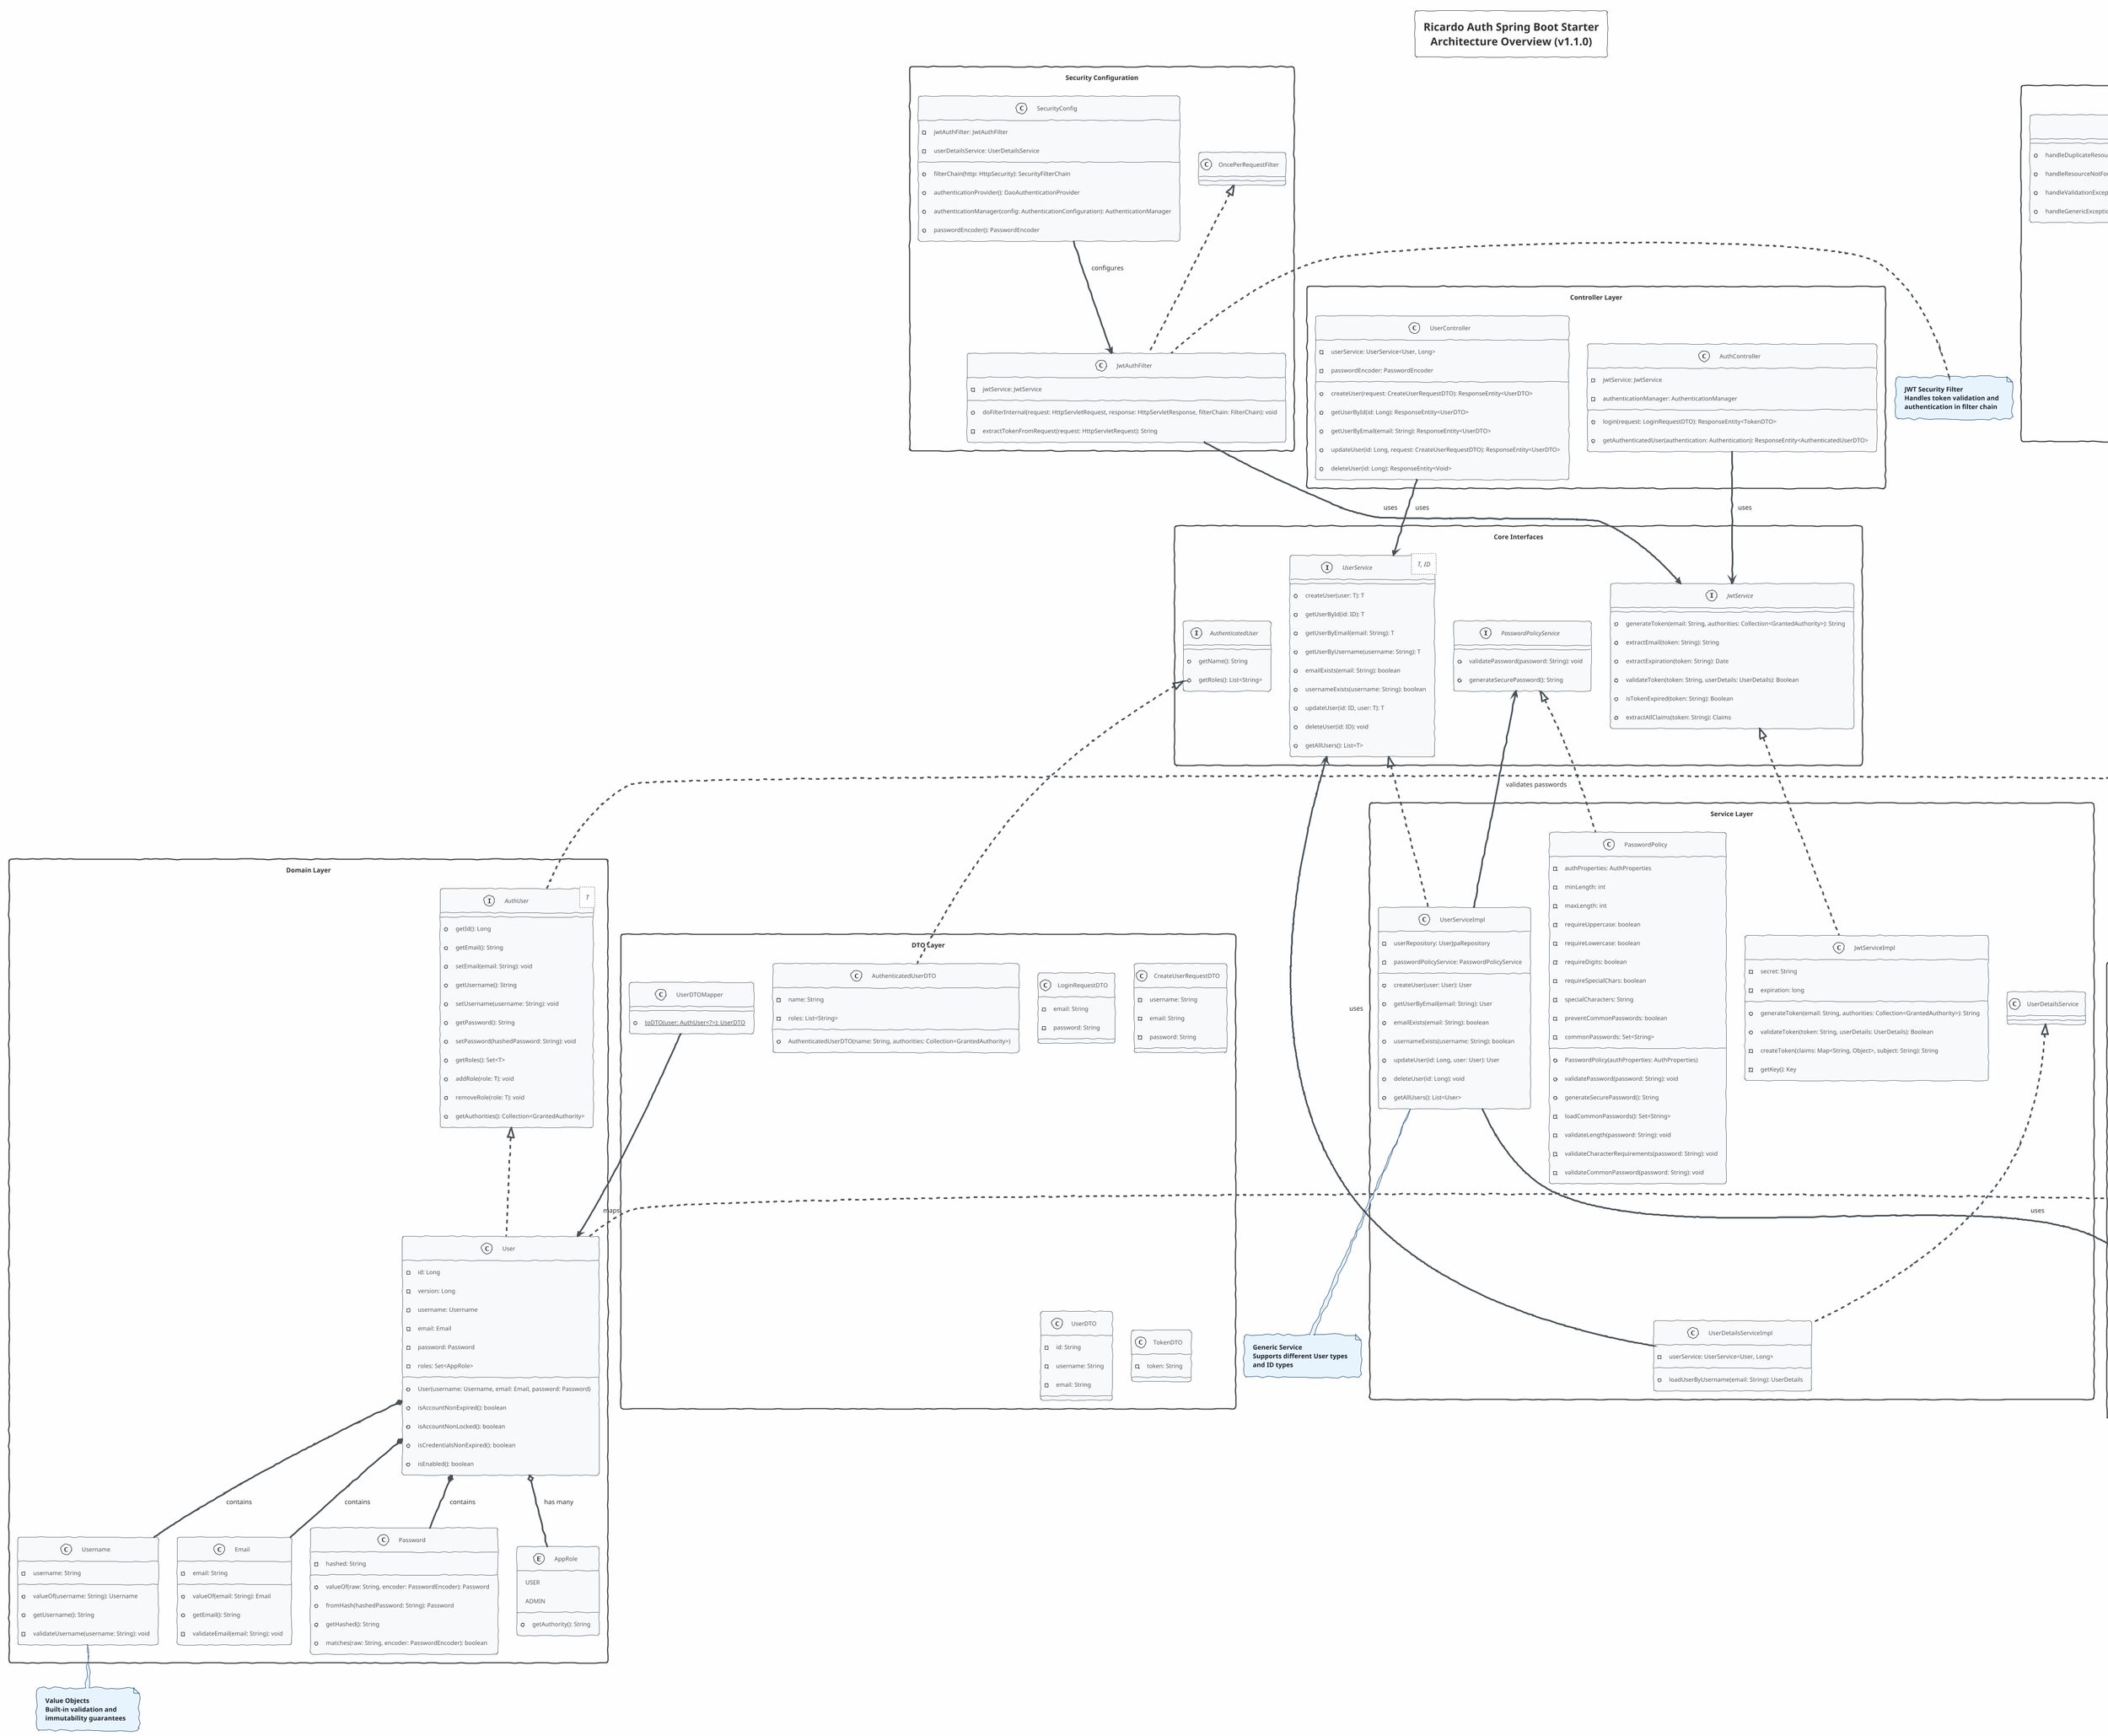 @startuml Ricardo Auth Spring Boot Starter - Class Diagram

!define SPOTLESS_THEME
!theme sketchy-outline
skinparam backgroundColor #FEFEFE
skinparam classBackgroundColor #F8F9FA
skinparam classBorderColor #6C757D
skinparam arrowColor #495057
' Fix: Better note styling with dark text and border
skinparam noteBackgroundColor #E8F4FD
skinparam noteBorderColor #2C5282
skinparam noteFontColor #1A202C
skinparam noteFontStyle bold
' Fix: Prevent cropping with better spacing
skinparam padding 10
skinparam classFontSize 11
skinparam packageFontSize 12

title Ricardo Auth Spring Boot Starter\nArchitecture Overview (v1.1.0)

' Fix: Use left to right direction to prevent cropping
!define DIRECTION left to right

package "Domain Layer" <<Rectangle>> {
    
    interface "AuthUser<T>" as AuthUser {
        +getId(): Long
        +getEmail(): String
        +setEmail(email: String): void
        +getUsername(): String
        +setUsername(username: String): void
        +getPassword(): String
        +setPassword(hashedPassword: String): void
        +getRoles(): Set<T>
        +addRole(role: T): void
        +removeRole(role: T): void
        +getAuthorities(): Collection<GrantedAuthority>
    }
    
    class User {
        -id: Long
        -version: Long
        -username: Username
        -email: Email
        -password: Password
        -roles: Set<AppRole>
        +User(username: Username, email: Email, password: Password)
        +isAccountNonExpired(): boolean
        +isAccountNonLocked(): boolean
        +isCredentialsNonExpired(): boolean
        +isEnabled(): boolean
    }
    
    class Username {
        -username: String
        +valueOf(username: String): Username
        +getUsername(): String
        -validateUsername(username: String): void
    }
    
    class Email {
        -email: String
        +valueOf(email: String): Email
        +getEmail(): String
        -validateEmail(email: String): void
    }
    
    class Password {
        -hashed: String
        +valueOf(raw: String, encoder: PasswordEncoder): Password
        +fromHash(hashedPassword: String): Password
        +getHashed(): String
        +matches(raw: String, encoder: PasswordEncoder): boolean
    }
    
    enum AppRole {
        USER
        ADMIN
        +getAuthority(): String
    }
    
    User .up.|> AuthUser
    User *-- Username : contains
    User *-- Email : contains
    User *-- Password : contains
    User o-- AppRole : has many
}

package "Core Interfaces" <<Rectangle>> {
    
    interface "UserService<T, ID>" as UserService {
        +createUser(user: T): T
        +getUserById(id: ID): T
        +getUserByEmail(email: String): T
        +getUserByUsername(username: String): T
        +emailExists(email: String): boolean
        +usernameExists(username: String): boolean
        +updateUser(id: ID, user: T): T
        +deleteUser(id: ID): void
        +getAllUsers(): List<T>
    }
    
    interface JwtService {
        +generateToken(email: String, authorities: Collection<GrantedAuthority>): String
        +extractEmail(token: String): String
        +extractExpiration(token: String): Date
        +validateToken(token: String, userDetails: UserDetails): Boolean
        +isTokenExpired(token: String): Boolean
        +extractAllClaims(token: String): Claims
    }
    
    interface PasswordPolicyService {
        +validatePassword(password: String): void
        +generateSecurePassword(): String
    }
    
    interface AuthenticatedUser {
        +getName(): String
        +getRoles(): List<String>
    }
}

package "Service Layer" <<Rectangle>> {
    
    class UserServiceImpl {
        -userRepository: UserJpaRepository
        -passwordPolicyService: PasswordPolicyService
        +createUser(user: User): User
        +getUserByEmail(email: String): User
        +emailExists(email: String): boolean
        +usernameExists(username: String): boolean
        +updateUser(id: Long, user: User): User
        +deleteUser(id: Long): void
        +getAllUsers(): List<User>
    }
    
    class JwtServiceImpl {
        -secret: String
        -expiration: long
        +generateToken(email: String, authorities: Collection<GrantedAuthority>): String
        +validateToken(token: String, userDetails: UserDetails): Boolean
        -createToken(claims: Map<String, Object>, subject: String): String
        -getKey(): Key
    }
    
    class PasswordPolicy {
        -authProperties: AuthProperties
        -minLength: int
        -maxLength: int
        -requireUppercase: boolean
        -requireLowercase: boolean
        -requireDigits: boolean
        -requireSpecialChars: boolean
        -specialCharacters: String
        -preventCommonPasswords: boolean
        -commonPasswords: Set<String>
        +PasswordPolicy(authProperties: AuthProperties)
        +validatePassword(password: String): void
        +generateSecurePassword(): String
        -loadCommonPasswords(): Set<String>
        -validateLength(password: String): void
        -validateCharacterRequirements(password: String): void
        -validateCommonPassword(password: String): void
    }
    
    class UserDetailsServiceImpl {
        -userService: UserService<User, Long>
        +loadUserByUsername(email: String): UserDetails
    }
    
    UserServiceImpl .up.|> UserService
    JwtServiceImpl .up.|> JwtService
    PasswordPolicy .up.|> PasswordPolicyService
    UserDetailsServiceImpl .up.|> UserDetailsService
    UserServiceImpl --> PasswordPolicyService : validates passwords
}

package "Repository Layer" <<Rectangle>> {
    
    interface UserJpaRepository {
        +findByEmail_Email(email: String): Optional<User>
        +findByUsername_Username(username: String): Optional<User>
        +existsByEmail_Email(email: String): boolean
        +existsByUsername_Username(username: String): boolean
    }
    
    UserJpaRepository .up.|> JpaRepository
}

package "Controller Layer" <<Rectangle>> {
    
    class AuthController {
        -jwtService: JwtService
        -authenticationManager: AuthenticationManager
        +login(request: LoginRequestDTO): ResponseEntity<TokenDTO>
        +getAuthenticatedUser(authentication: Authentication): ResponseEntity<AuthenticatedUserDTO>
    }
    
    class UserController {
        -userService: UserService<User, Long>
        -passwordEncoder: PasswordEncoder
        +createUser(request: CreateUserRequestDTO): ResponseEntity<UserDTO>
        +getUserById(id: Long): ResponseEntity<UserDTO>
        +getUserByEmail(email: String): ResponseEntity<UserDTO>
        +updateUser(id: Long, request: CreateUserRequestDTO): ResponseEntity<UserDTO>
        +deleteUser(id: Long): ResponseEntity<Void>
    }
}

package "DTO Layer" <<Rectangle>> {
    
    class LoginRequestDTO {
        -email: String
        -password: String
    }
    
    class CreateUserRequestDTO {
        -username: String
        -email: String
        -password: String
    }
    
    class UserDTO {
        -id: String
        -username: String
        -email: String
    }
    
    class TokenDTO {
        -token: String
    }
    
    class AuthenticatedUserDTO {
        -name: String
        -roles: List<String>
        +AuthenticatedUserDTO(name: String, authorities: Collection<GrantedAuthority>)
    }
    
    class UserDTOMapper {
        +{static} toDTO(user: AuthUser<?>): UserDTO
    }
    
    AuthenticatedUserDTO .up.|> AuthenticatedUser
}

package "Security Configuration" <<Rectangle>> {
    
    class SecurityConfig {
        -jwtAuthFilter: JwtAuthFilter
        -userDetailsService: UserDetailsService
        +filterChain(http: HttpSecurity): SecurityFilterChain
        +authenticationProvider(): DaoAuthenticationProvider
        +authenticationManager(config: AuthenticationConfiguration): AuthenticationManager
        +passwordEncoder(): PasswordEncoder
    }
    
    class JwtAuthFilter {
        -jwtService: JwtService
        +doFilterInternal(request: HttpServletRequest, response: HttpServletResponse, filterChain: FilterChain): void
        -extractTokenFromRequest(request: HttpServletRequest): String
    }
    
    JwtAuthFilter .up.|> OncePerRequestFilter
}

package "Auto Configuration" <<Rectangle>> {
    
    class AuthAutoConfiguration {
        +jwtService(): JwtService
        +passwordPolicyService(authProperties: AuthProperties): PasswordPolicyService
        +userService(userRepository: UserJpaRepository, passwordPolicy: PasswordPolicyService): UserService<User, Long>
        +userDetailsService(userRepository: UserJpaRepository): UserDetailsServiceImpl
        +jwtAuthFilter(jwtService: JwtService): JwtAuthFilter
        +authController(jwtService: JwtService, authManager: AuthenticationManager): AuthController
        +userController(userService: UserService<User, Long>, passwordEncoder: PasswordEncoder): UserController
    }
    
    class AuthProperties {
        -enabled: boolean
        -jwt: Jwt
        -passwordPolicy: PasswordPolicy
        -controllers: Controllers
    }
    
    class "AuthProperties.Jwt" as JwtProps {
        -secret: String
        -expiration: long
    }
    
    class "AuthProperties.PasswordPolicy" as PasswordPolicyProps {
        -minLength: int
        -maxLength: int
        -requireUppercase: boolean
        -requireLowercase: boolean
        -requireDigits: boolean
        -requireSpecialChars: boolean
        -specialCharacters: String
        -preventCommonPasswords: boolean
        -commonPasswordsFilePath: String
    }
    
    class "AuthProperties.Controllers" as ControllersProps {
        -auth: Controller
        -user: Controller
    }
    
    AuthProperties *-- JwtProps
    AuthProperties *-- PasswordPolicyProps
    AuthProperties *-- ControllersProps
}

package "Exception Handling" <<Rectangle>> {
    
    class GlobalExceptionHandler {
        +handleDuplicateResourceException(ex: DuplicateResourceException): ResponseEntity<ErrorResponse>
        +handleResourceNotFoundException(ex: ResourceNotFoundException): ResponseEntity<ErrorResponse>
        +handleValidationException(ex: MethodArgumentNotValidException): ResponseEntity<ErrorResponse>
        +handleGenericException(ex: Exception): ResponseEntity<ErrorResponse>
    }
    
    class DuplicateResourceException {
        +DuplicateResourceException(message: String)
    }
    
    class ResourceNotFoundException {
        +ResourceNotFoundException(message: String)
    }
    
    class ErrorResponse {
        -message: String
        -timestamp: LocalDateTime
    }
}

' Relationships
UserServiceImpl --> UserJpaRepository : uses
UserDetailsServiceImpl --> UserService : uses
AuthController --> JwtService : uses
UserController --> UserService : uses
JwtAuthFilter --> JwtService : uses
SecurityConfig --> JwtAuthFilter : configures
UserDTOMapper --> User : maps

' Notes with better styling
note right of AuthUser #E8F4FD
  **Generic Interface**
  Allows custom role types and
  enables polymorphic behavior
end note

note right of User #E8F4FD
  **UserDetails Implementation**
  Integrates with Spring Security
  for authentication
end note

note bottom of Username #E8F4FD
  **Value Objects**
  Built-in validation and
  immutability guarantees
end note

note bottom of UserServiceImpl #E8F4FD
  **Generic Service**
  Supports different User types
  and ID types
end note

note top of AuthAutoConfiguration #E8F4FD
  **Auto-Configuration**
  Automatically configures beans
  when starter is included
end note

note left of JwtAuthFilter #E8F4FD
  **JWT Security Filter**
  Handles token validation and
  authentication in filter chain
end note

@enduml